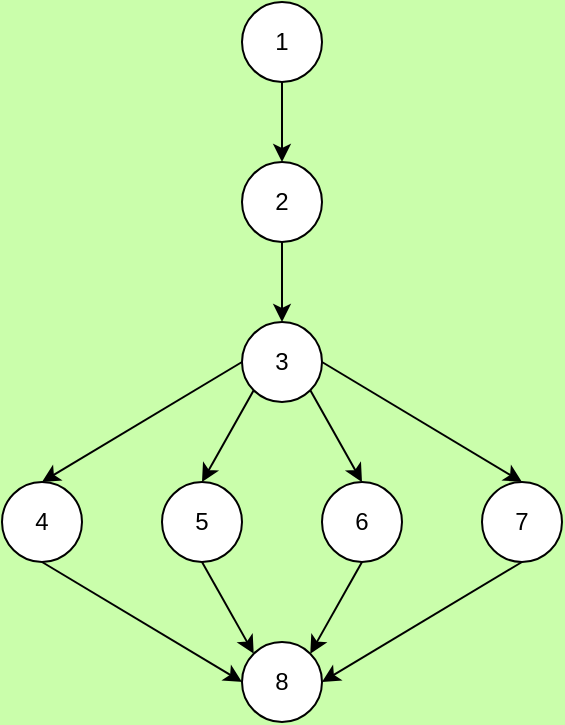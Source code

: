 <mxfile version="24.2.5" type="device">
  <diagram name="Página-1" id="gHQb96KS4q3t2H0Nk5Vd">
    <mxGraphModel dx="1165" dy="588" grid="1" gridSize="10" guides="1" tooltips="1" connect="1" arrows="1" fold="1" page="1" pageScale="1" pageWidth="827" pageHeight="1169" background="#cafeab" math="0" shadow="0">
      <root>
        <mxCell id="0" />
        <mxCell id="1" parent="0" />
        <mxCell id="tx5NOg9aVxcgbztPqN1w-9" style="edgeStyle=orthogonalEdgeStyle;rounded=0;orthogonalLoop=1;jettySize=auto;html=1;exitX=0.5;exitY=1;exitDx=0;exitDy=0;entryX=0.5;entryY=0;entryDx=0;entryDy=0;" edge="1" parent="1" source="5kBc1PmtwXuqb3jVYr31-1" target="tx5NOg9aVxcgbztPqN1w-1">
          <mxGeometry relative="1" as="geometry" />
        </mxCell>
        <mxCell id="5kBc1PmtwXuqb3jVYr31-1" value="&lt;font style=&quot;font-size: 12px;&quot;&gt;1&lt;/font&gt;" style="ellipse;whiteSpace=wrap;html=1;aspect=fixed;" parent="1" vertex="1">
          <mxGeometry x="360" y="200" width="40" height="40" as="geometry" />
        </mxCell>
        <mxCell id="tx5NOg9aVxcgbztPqN1w-10" style="edgeStyle=orthogonalEdgeStyle;rounded=0;orthogonalLoop=1;jettySize=auto;html=1;exitX=0.5;exitY=1;exitDx=0;exitDy=0;" edge="1" parent="1" source="tx5NOg9aVxcgbztPqN1w-1" target="tx5NOg9aVxcgbztPqN1w-2">
          <mxGeometry relative="1" as="geometry" />
        </mxCell>
        <mxCell id="tx5NOg9aVxcgbztPqN1w-1" value="2" style="ellipse;whiteSpace=wrap;html=1;aspect=fixed;" vertex="1" parent="1">
          <mxGeometry x="360" y="280" width="40" height="40" as="geometry" />
        </mxCell>
        <mxCell id="tx5NOg9aVxcgbztPqN1w-11" style="rounded=0;orthogonalLoop=1;jettySize=auto;html=1;exitX=0;exitY=0.5;exitDx=0;exitDy=0;entryX=0.5;entryY=0;entryDx=0;entryDy=0;" edge="1" parent="1" source="tx5NOg9aVxcgbztPqN1w-2" target="tx5NOg9aVxcgbztPqN1w-3">
          <mxGeometry relative="1" as="geometry" />
        </mxCell>
        <mxCell id="tx5NOg9aVxcgbztPqN1w-12" style="rounded=0;orthogonalLoop=1;jettySize=auto;html=1;exitX=0;exitY=1;exitDx=0;exitDy=0;entryX=0.5;entryY=0;entryDx=0;entryDy=0;" edge="1" parent="1" source="tx5NOg9aVxcgbztPqN1w-2" target="tx5NOg9aVxcgbztPqN1w-4">
          <mxGeometry relative="1" as="geometry" />
        </mxCell>
        <mxCell id="tx5NOg9aVxcgbztPqN1w-13" style="rounded=0;orthogonalLoop=1;jettySize=auto;html=1;exitX=1;exitY=1;exitDx=0;exitDy=0;entryX=0.5;entryY=0;entryDx=0;entryDy=0;" edge="1" parent="1" source="tx5NOg9aVxcgbztPqN1w-2" target="tx5NOg9aVxcgbztPqN1w-5">
          <mxGeometry relative="1" as="geometry" />
        </mxCell>
        <mxCell id="tx5NOg9aVxcgbztPqN1w-14" style="rounded=0;orthogonalLoop=1;jettySize=auto;html=1;exitX=1;exitY=0.5;exitDx=0;exitDy=0;entryX=0.5;entryY=0;entryDx=0;entryDy=0;" edge="1" parent="1" source="tx5NOg9aVxcgbztPqN1w-2" target="tx5NOg9aVxcgbztPqN1w-6">
          <mxGeometry relative="1" as="geometry" />
        </mxCell>
        <mxCell id="tx5NOg9aVxcgbztPqN1w-2" value="3" style="ellipse;whiteSpace=wrap;html=1;aspect=fixed;" vertex="1" parent="1">
          <mxGeometry x="360" y="360" width="40" height="40" as="geometry" />
        </mxCell>
        <mxCell id="tx5NOg9aVxcgbztPqN1w-15" style="rounded=0;orthogonalLoop=1;jettySize=auto;html=1;exitX=0.5;exitY=1;exitDx=0;exitDy=0;entryX=0;entryY=0.5;entryDx=0;entryDy=0;" edge="1" parent="1" source="tx5NOg9aVxcgbztPqN1w-3" target="tx5NOg9aVxcgbztPqN1w-7">
          <mxGeometry relative="1" as="geometry" />
        </mxCell>
        <mxCell id="tx5NOg9aVxcgbztPqN1w-3" value="4" style="ellipse;whiteSpace=wrap;html=1;aspect=fixed;" vertex="1" parent="1">
          <mxGeometry x="240" y="440" width="40" height="40" as="geometry" />
        </mxCell>
        <mxCell id="tx5NOg9aVxcgbztPqN1w-16" style="rounded=0;orthogonalLoop=1;jettySize=auto;html=1;exitX=0.5;exitY=1;exitDx=0;exitDy=0;entryX=0;entryY=0;entryDx=0;entryDy=0;" edge="1" parent="1" source="tx5NOg9aVxcgbztPqN1w-4" target="tx5NOg9aVxcgbztPqN1w-7">
          <mxGeometry relative="1" as="geometry" />
        </mxCell>
        <mxCell id="tx5NOg9aVxcgbztPqN1w-4" value="5" style="ellipse;whiteSpace=wrap;html=1;aspect=fixed;" vertex="1" parent="1">
          <mxGeometry x="320" y="440" width="40" height="40" as="geometry" />
        </mxCell>
        <mxCell id="tx5NOg9aVxcgbztPqN1w-17" style="rounded=0;orthogonalLoop=1;jettySize=auto;html=1;exitX=0.5;exitY=1;exitDx=0;exitDy=0;entryX=1;entryY=0;entryDx=0;entryDy=0;" edge="1" parent="1" source="tx5NOg9aVxcgbztPqN1w-5" target="tx5NOg9aVxcgbztPqN1w-7">
          <mxGeometry relative="1" as="geometry" />
        </mxCell>
        <mxCell id="tx5NOg9aVxcgbztPqN1w-5" value="6" style="ellipse;whiteSpace=wrap;html=1;aspect=fixed;" vertex="1" parent="1">
          <mxGeometry x="400" y="440" width="40" height="40" as="geometry" />
        </mxCell>
        <mxCell id="tx5NOg9aVxcgbztPqN1w-19" style="rounded=0;orthogonalLoop=1;jettySize=auto;html=1;exitX=0.5;exitY=1;exitDx=0;exitDy=0;entryX=1;entryY=0.5;entryDx=0;entryDy=0;" edge="1" parent="1" source="tx5NOg9aVxcgbztPqN1w-6" target="tx5NOg9aVxcgbztPqN1w-7">
          <mxGeometry relative="1" as="geometry" />
        </mxCell>
        <mxCell id="tx5NOg9aVxcgbztPqN1w-6" value="7" style="ellipse;whiteSpace=wrap;html=1;aspect=fixed;" vertex="1" parent="1">
          <mxGeometry x="480" y="440" width="40" height="40" as="geometry" />
        </mxCell>
        <mxCell id="tx5NOg9aVxcgbztPqN1w-7" value="8" style="ellipse;whiteSpace=wrap;html=1;aspect=fixed;" vertex="1" parent="1">
          <mxGeometry x="360" y="520" width="40" height="40" as="geometry" />
        </mxCell>
      </root>
    </mxGraphModel>
  </diagram>
</mxfile>
